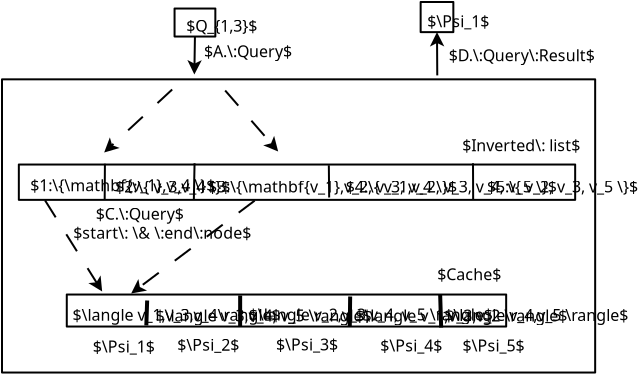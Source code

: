 <?xml version="1.0" encoding="UTF-8"?>
<dia:diagram xmlns:dia="http://www.lysator.liu.se/~alla/dia/">
  <dia:layer name="Background" visible="true">
    <dia:object type="Standard - Box" version="0" id="O0">
      <dia:attribute name="obj_pos">
        <dia:point val="10.842,11.742"/>
      </dia:attribute>
      <dia:attribute name="obj_bb">
        <dia:rectangle val="10.792,11.692;40.55,26.45"/>
      </dia:attribute>
      <dia:attribute name="elem_corner">
        <dia:point val="10.842,11.742"/>
      </dia:attribute>
      <dia:attribute name="elem_width">
        <dia:real val="29.658"/>
      </dia:attribute>
      <dia:attribute name="elem_height">
        <dia:real val="14.658"/>
      </dia:attribute>
      <dia:attribute name="show_background">
        <dia:boolean val="false"/>
      </dia:attribute>
      <dia:attribute name="corner_radius">
        <dia:real val="1.175e-38"/>
      </dia:attribute>
    </dia:object>
    <dia:object type="Standard - Box" version="0" id="O1">
      <dia:attribute name="obj_pos">
        <dia:point val="11.684,16"/>
      </dia:attribute>
      <dia:attribute name="obj_bb">
        <dia:rectangle val="11.634,15.95;39.55,17.817"/>
      </dia:attribute>
      <dia:attribute name="elem_corner">
        <dia:point val="11.684,16"/>
      </dia:attribute>
      <dia:attribute name="elem_width">
        <dia:real val="27.816"/>
      </dia:attribute>
      <dia:attribute name="elem_height">
        <dia:real val="1.767"/>
      </dia:attribute>
      <dia:attribute name="show_background">
        <dia:boolean val="false"/>
      </dia:attribute>
      <dia:attribute name="corner_radius">
        <dia:real val="1.175e-38"/>
      </dia:attribute>
    </dia:object>
    <dia:object type="Standard - Box" version="0" id="O2">
      <dia:attribute name="obj_pos">
        <dia:point val="14.081,22.5"/>
      </dia:attribute>
      <dia:attribute name="obj_bb">
        <dia:rectangle val="14.031,22.45;36.1,24.152"/>
      </dia:attribute>
      <dia:attribute name="elem_corner">
        <dia:point val="14.081,22.5"/>
      </dia:attribute>
      <dia:attribute name="elem_width">
        <dia:real val="21.969"/>
      </dia:attribute>
      <dia:attribute name="elem_height">
        <dia:real val="1.602"/>
      </dia:attribute>
      <dia:attribute name="show_background">
        <dia:boolean val="false"/>
      </dia:attribute>
      <dia:attribute name="corner_radius">
        <dia:real val="1.175e-38"/>
      </dia:attribute>
    </dia:object>
    <dia:object type="Standard - Text" version="1" id="O3">
      <dia:attribute name="obj_pos">
        <dia:point val="19.621,23.499"/>
      </dia:attribute>
      <dia:attribute name="obj_bb">
        <dia:rectangle val="14.393,22.912;24.85,24.085"/>
      </dia:attribute>
      <dia:attribute name="text">
        <dia:composite type="text">
          <dia:attribute name="string">
            <dia:string>#$\langle v_1,v_3,v_4\rangle$#</dia:string>
          </dia:attribute>
          <dia:attribute name="font">
            <dia:font family="sans" style="0" name="Helvetica"/>
          </dia:attribute>
          <dia:attribute name="height">
            <dia:real val="1"/>
          </dia:attribute>
          <dia:attribute name="pos">
            <dia:point val="19.621,23.59"/>
          </dia:attribute>
          <dia:attribute name="color">
            <dia:color val="#000000"/>
          </dia:attribute>
          <dia:attribute name="alignment">
            <dia:enum val="1"/>
          </dia:attribute>
        </dia:composite>
      </dia:attribute>
      <dia:attribute name="valign">
        <dia:enum val="2"/>
      </dia:attribute>
    </dia:object>
    <dia:object type="Standard - Line" version="0" id="O4">
      <dia:attribute name="obj_pos">
        <dia:point val="18.1,22.8"/>
      </dia:attribute>
      <dia:attribute name="obj_bb">
        <dia:rectangle val="17.954,22.697;18.203,24.15"/>
      </dia:attribute>
      <dia:attribute name="conn_endpoints">
        <dia:point val="18.1,22.8"/>
        <dia:point val="18.058,24.046"/>
      </dia:attribute>
      <dia:attribute name="numcp">
        <dia:int val="1"/>
      </dia:attribute>
      <dia:attribute name="line_width">
        <dia:real val="0.2"/>
      </dia:attribute>
    </dia:object>
    <dia:object type="Standard - Line" version="0" id="O5">
      <dia:attribute name="obj_pos">
        <dia:point val="22.75,22.55"/>
      </dia:attribute>
      <dia:attribute name="obj_bb">
        <dia:rectangle val="22.648,22.45;22.85,24.209"/>
      </dia:attribute>
      <dia:attribute name="conn_endpoints">
        <dia:point val="22.75,22.55"/>
        <dia:point val="22.748,24.109"/>
      </dia:attribute>
      <dia:attribute name="numcp">
        <dia:int val="1"/>
      </dia:attribute>
      <dia:attribute name="line_width">
        <dia:real val="0.2"/>
      </dia:attribute>
    </dia:object>
    <dia:object type="Standard - Line" version="0" id="O6">
      <dia:attribute name="obj_pos">
        <dia:point val="28.25,22.6"/>
      </dia:attribute>
      <dia:attribute name="obj_bb">
        <dia:rectangle val="28.13,22.499;28.351,24.204"/>
      </dia:attribute>
      <dia:attribute name="conn_endpoints">
        <dia:point val="28.25,22.6"/>
        <dia:point val="28.231,24.103"/>
      </dia:attribute>
      <dia:attribute name="numcp">
        <dia:int val="1"/>
      </dia:attribute>
      <dia:attribute name="line_width">
        <dia:real val="0.2"/>
      </dia:attribute>
    </dia:object>
    <dia:object type="Standard - Line" version="0" id="O7">
      <dia:attribute name="obj_pos">
        <dia:point val="32.75,22.5"/>
      </dia:attribute>
      <dia:attribute name="obj_bb">
        <dia:rectangle val="32.647,22.397;32.903,24.256"/>
      </dia:attribute>
      <dia:attribute name="conn_endpoints">
        <dia:point val="32.75,22.5"/>
        <dia:point val="32.8,24.153"/>
      </dia:attribute>
      <dia:attribute name="numcp">
        <dia:int val="1"/>
      </dia:attribute>
      <dia:attribute name="line_width">
        <dia:real val="0.2"/>
      </dia:attribute>
    </dia:object>
    <dia:object type="Standard - Text" version="1" id="O8">
      <dia:attribute name="obj_pos">
        <dia:point val="16.934,25.085"/>
      </dia:attribute>
      <dia:attribute name="obj_bb">
        <dia:rectangle val="15.426,24.499;18.441,25.671"/>
      </dia:attribute>
      <dia:attribute name="text">
        <dia:composite type="text">
          <dia:attribute name="string">
            <dia:string>#$\Psi_1$#</dia:string>
          </dia:attribute>
          <dia:attribute name="font">
            <dia:font family="sans" style="0" name="Helvetica"/>
          </dia:attribute>
          <dia:attribute name="height">
            <dia:real val="1"/>
          </dia:attribute>
          <dia:attribute name="pos">
            <dia:point val="16.934,25.176"/>
          </dia:attribute>
          <dia:attribute name="color">
            <dia:color val="#000000"/>
          </dia:attribute>
          <dia:attribute name="alignment">
            <dia:enum val="1"/>
          </dia:attribute>
        </dia:composite>
      </dia:attribute>
      <dia:attribute name="valign">
        <dia:enum val="2"/>
      </dia:attribute>
    </dia:object>
    <dia:object type="Standard - Line" version="0" id="O9">
      <dia:attribute name="obj_pos">
        <dia:point val="15.988,15.963"/>
      </dia:attribute>
      <dia:attribute name="obj_bb">
        <dia:rectangle val="15.925,15.912;16.038,17.775"/>
      </dia:attribute>
      <dia:attribute name="conn_endpoints">
        <dia:point val="15.988,15.963"/>
        <dia:point val="15.976,17.725"/>
      </dia:attribute>
      <dia:attribute name="numcp">
        <dia:int val="1"/>
      </dia:attribute>
    </dia:object>
    <dia:object type="Standard - Line" version="0" id="O10">
      <dia:attribute name="obj_pos">
        <dia:point val="20.47,15.937"/>
      </dia:attribute>
      <dia:attribute name="obj_bb">
        <dia:rectangle val="20.383,15.886;20.521,17.814"/>
      </dia:attribute>
      <dia:attribute name="conn_endpoints">
        <dia:point val="20.47,15.937"/>
        <dia:point val="20.434,17.762"/>
      </dia:attribute>
      <dia:attribute name="numcp">
        <dia:int val="1"/>
      </dia:attribute>
    </dia:object>
    <dia:object type="Standard - Line" version="0" id="O11">
      <dia:attribute name="obj_pos">
        <dia:point val="27.184,16.038"/>
      </dia:attribute>
      <dia:attribute name="obj_bb">
        <dia:rectangle val="27.133,15.987;27.25,17.701"/>
      </dia:attribute>
      <dia:attribute name="conn_endpoints">
        <dia:point val="27.184,16.038"/>
        <dia:point val="27.2,17.65"/>
      </dia:attribute>
      <dia:attribute name="numcp">
        <dia:int val="1"/>
      </dia:attribute>
    </dia:object>
    <dia:object type="Standard - Line" version="0" id="O12">
      <dia:attribute name="obj_pos">
        <dia:point val="34.392,15.937"/>
      </dia:attribute>
      <dia:attribute name="obj_bb">
        <dia:rectangle val="34.341,15.886;34.45,17.8"/>
      </dia:attribute>
      <dia:attribute name="conn_endpoints">
        <dia:point val="34.392,15.937"/>
        <dia:point val="34.4,17.75"/>
      </dia:attribute>
      <dia:attribute name="numcp">
        <dia:int val="1"/>
      </dia:attribute>
    </dia:object>
    <dia:object type="Standard - Text" version="1" id="O13">
      <dia:attribute name="obj_pos">
        <dia:point val="16.875,17.025"/>
      </dia:attribute>
      <dia:attribute name="obj_bb">
        <dia:rectangle val="11.95,16.439;21.8,17.611"/>
      </dia:attribute>
      <dia:attribute name="text">
        <dia:composite type="text">
          <dia:attribute name="string">
            <dia:string>#$1:\{\mathbf{v_1},v_4 \}$#</dia:string>
          </dia:attribute>
          <dia:attribute name="font">
            <dia:font family="sans" style="0" name="Helvetica"/>
          </dia:attribute>
          <dia:attribute name="height">
            <dia:real val="1"/>
          </dia:attribute>
          <dia:attribute name="pos">
            <dia:point val="16.875,17.116"/>
          </dia:attribute>
          <dia:attribute name="color">
            <dia:color val="#000000"/>
          </dia:attribute>
          <dia:attribute name="alignment">
            <dia:enum val="1"/>
          </dia:attribute>
        </dia:composite>
      </dia:attribute>
      <dia:attribute name="valign">
        <dia:enum val="2"/>
      </dia:attribute>
    </dia:object>
    <dia:object type="Standard - Line" version="0" id="O14">
      <dia:attribute name="obj_pos">
        <dia:point val="22,12.3"/>
      </dia:attribute>
      <dia:attribute name="obj_bb">
        <dia:rectangle val="21.93,12.229;25.06,15.716"/>
      </dia:attribute>
      <dia:attribute name="conn_endpoints">
        <dia:point val="22,12.3"/>
        <dia:point val="24.65,15.35"/>
      </dia:attribute>
      <dia:attribute name="numcp">
        <dia:int val="1"/>
      </dia:attribute>
      <dia:attribute name="line_style">
        <dia:enum val="1"/>
      </dia:attribute>
      <dia:attribute name="end_arrow">
        <dia:enum val="22"/>
      </dia:attribute>
      <dia:attribute name="end_arrow_length">
        <dia:real val="0.5"/>
      </dia:attribute>
      <dia:attribute name="end_arrow_width">
        <dia:real val="0.5"/>
      </dia:attribute>
    </dia:object>
    <dia:object type="Standard - Line" version="0" id="O15">
      <dia:attribute name="obj_pos">
        <dia:point val="23.476,17.806"/>
      </dia:attribute>
      <dia:attribute name="obj_bb">
        <dia:rectangle val="16.96,17.736;23.546,22.88"/>
      </dia:attribute>
      <dia:attribute name="conn_endpoints">
        <dia:point val="23.476,17.806"/>
        <dia:point val="17.3,22.45"/>
      </dia:attribute>
      <dia:attribute name="numcp">
        <dia:int val="1"/>
      </dia:attribute>
      <dia:attribute name="line_style">
        <dia:enum val="1"/>
      </dia:attribute>
      <dia:attribute name="end_arrow">
        <dia:enum val="22"/>
      </dia:attribute>
      <dia:attribute name="end_arrow_length">
        <dia:real val="0.5"/>
      </dia:attribute>
      <dia:attribute name="end_arrow_width">
        <dia:real val="0.5"/>
      </dia:attribute>
    </dia:object>
    <dia:object type="Standard - Line" version="0" id="O16">
      <dia:attribute name="obj_pos">
        <dia:point val="12.995,17.795"/>
      </dia:attribute>
      <dia:attribute name="obj_bb">
        <dia:rectangle val="12.927,17.726;16.3,22.658"/>
      </dia:attribute>
      <dia:attribute name="conn_endpoints">
        <dia:point val="12.995,17.795"/>
        <dia:point val="15.85,22.35"/>
      </dia:attribute>
      <dia:attribute name="numcp">
        <dia:int val="1"/>
      </dia:attribute>
      <dia:attribute name="line_style">
        <dia:enum val="1"/>
      </dia:attribute>
      <dia:attribute name="end_arrow">
        <dia:enum val="22"/>
      </dia:attribute>
      <dia:attribute name="end_arrow_length">
        <dia:real val="0.5"/>
      </dia:attribute>
      <dia:attribute name="end_arrow_width">
        <dia:real val="0.5"/>
      </dia:attribute>
    </dia:object>
    <dia:object type="Standard - Text" version="1" id="O17">
      <dia:attribute name="obj_pos">
        <dia:point val="33.178,10.838"/>
      </dia:attribute>
      <dia:attribute name="obj_bb">
        <dia:rectangle val="33.178,10.161;40.358,11.334"/>
      </dia:attribute>
      <dia:attribute name="text">
        <dia:composite type="text">
          <dia:attribute name="string">
            <dia:string>#$D.\:Query\:Result$#</dia:string>
          </dia:attribute>
          <dia:attribute name="font">
            <dia:font family="sans" style="0" name="Helvetica"/>
          </dia:attribute>
          <dia:attribute name="height">
            <dia:real val="1"/>
          </dia:attribute>
          <dia:attribute name="pos">
            <dia:point val="33.178,10.838"/>
          </dia:attribute>
          <dia:attribute name="color">
            <dia:color val="#000000"/>
          </dia:attribute>
          <dia:attribute name="alignment">
            <dia:enum val="0"/>
          </dia:attribute>
        </dia:composite>
      </dia:attribute>
      <dia:attribute name="valign">
        <dia:enum val="3"/>
      </dia:attribute>
    </dia:object>
    <dia:object type="Standard - Box" version="0" id="O18">
      <dia:attribute name="obj_pos">
        <dia:point val="31.774,7.875"/>
      </dia:attribute>
      <dia:attribute name="obj_bb">
        <dia:rectangle val="31.724,7.825;33.459,9.43"/>
      </dia:attribute>
      <dia:attribute name="elem_corner">
        <dia:point val="31.774,7.875"/>
      </dia:attribute>
      <dia:attribute name="elem_width">
        <dia:real val="1.635"/>
      </dia:attribute>
      <dia:attribute name="elem_height">
        <dia:real val="1.505"/>
      </dia:attribute>
      <dia:attribute name="show_background">
        <dia:boolean val="false"/>
      </dia:attribute>
      <dia:attribute name="corner_radius">
        <dia:real val="1.175e-38"/>
      </dia:attribute>
    </dia:object>
    <dia:object type="Standard - Text" version="1" id="O19">
      <dia:attribute name="obj_pos">
        <dia:point val="33.65,8.825"/>
      </dia:attribute>
      <dia:attribute name="obj_bb">
        <dia:rectangle val="32.142,8.239;35.157,9.411"/>
      </dia:attribute>
      <dia:attribute name="text">
        <dia:composite type="text">
          <dia:attribute name="string">
            <dia:string>#$\Psi_1$#</dia:string>
          </dia:attribute>
          <dia:attribute name="font">
            <dia:font family="sans" style="0" name="Helvetica"/>
          </dia:attribute>
          <dia:attribute name="height">
            <dia:real val="1"/>
          </dia:attribute>
          <dia:attribute name="pos">
            <dia:point val="33.65,8.916"/>
          </dia:attribute>
          <dia:attribute name="color">
            <dia:color val="#000000"/>
          </dia:attribute>
          <dia:attribute name="alignment">
            <dia:enum val="1"/>
          </dia:attribute>
        </dia:composite>
      </dia:attribute>
      <dia:attribute name="valign">
        <dia:enum val="2"/>
      </dia:attribute>
    </dia:object>
    <dia:object type="Standard - Line" version="0" id="O20">
      <dia:attribute name="obj_pos">
        <dia:point val="32.592,9.38"/>
      </dia:attribute>
      <dia:attribute name="obj_bb">
        <dia:rectangle val="32.092,9.327;33.092,11.595"/>
      </dia:attribute>
      <dia:attribute name="conn_endpoints">
        <dia:point val="32.592,9.38"/>
        <dia:point val="32.605,11.545"/>
      </dia:attribute>
      <dia:attribute name="numcp">
        <dia:int val="1"/>
      </dia:attribute>
      <dia:attribute name="start_arrow">
        <dia:enum val="22"/>
      </dia:attribute>
      <dia:attribute name="start_arrow_length">
        <dia:real val="0.5"/>
      </dia:attribute>
      <dia:attribute name="start_arrow_width">
        <dia:real val="0.5"/>
      </dia:attribute>
      <dia:connections>
        <dia:connection handle="0" to="O18" connection="6"/>
      </dia:connections>
    </dia:object>
    <dia:object type="Standard - Text" version="1" id="O21">
      <dia:attribute name="obj_pos">
        <dia:point val="19.38,17.093"/>
      </dia:attribute>
      <dia:attribute name="obj_bb">
        <dia:rectangle val="16.239,16.507;22.521,17.68"/>
      </dia:attribute>
      <dia:attribute name="text">
        <dia:composite type="text">
          <dia:attribute name="string">
            <dia:string>#$2:\{ v_3,v_4 \}$#</dia:string>
          </dia:attribute>
          <dia:attribute name="font">
            <dia:font family="sans" style="0" name="Helvetica"/>
          </dia:attribute>
          <dia:attribute name="height">
            <dia:real val="1"/>
          </dia:attribute>
          <dia:attribute name="pos">
            <dia:point val="19.38,17.184"/>
          </dia:attribute>
          <dia:attribute name="color">
            <dia:color val="#000000"/>
          </dia:attribute>
          <dia:attribute name="alignment">
            <dia:enum val="1"/>
          </dia:attribute>
        </dia:composite>
      </dia:attribute>
      <dia:attribute name="valign">
        <dia:enum val="2"/>
      </dia:attribute>
    </dia:object>
    <dia:object type="Standard - Text" version="1" id="O22">
      <dia:attribute name="obj_pos">
        <dia:point val="27.371,17.089"/>
      </dia:attribute>
      <dia:attribute name="obj_bb">
        <dia:rectangle val="20.719,16.502;34.024,17.675"/>
      </dia:attribute>
      <dia:attribute name="text">
        <dia:composite type="text">
          <dia:attribute name="string">
            <dia:string>#$3:\{\mathbf{v_1},v_2, v_3, v_4 \}$#</dia:string>
          </dia:attribute>
          <dia:attribute name="font">
            <dia:font family="sans" style="0" name="Helvetica"/>
          </dia:attribute>
          <dia:attribute name="height">
            <dia:real val="1"/>
          </dia:attribute>
          <dia:attribute name="pos">
            <dia:point val="27.371,17.18"/>
          </dia:attribute>
          <dia:attribute name="color">
            <dia:color val="#000000"/>
          </dia:attribute>
          <dia:attribute name="alignment">
            <dia:enum val="1"/>
          </dia:attribute>
        </dia:composite>
      </dia:attribute>
      <dia:attribute name="valign">
        <dia:enum val="2"/>
      </dia:attribute>
    </dia:object>
    <dia:object type="Standard - Text" version="1" id="O23">
      <dia:attribute name="obj_pos">
        <dia:point val="33.299,17.089"/>
      </dia:attribute>
      <dia:attribute name="obj_bb">
        <dia:rectangle val="27.566,16.502;39.031,17.675"/>
      </dia:attribute>
      <dia:attribute name="text">
        <dia:composite type="text">
          <dia:attribute name="string">
            <dia:string>#$4:\{ v_1,v_2, v_3, v_4, v_5 \}$#</dia:string>
          </dia:attribute>
          <dia:attribute name="font">
            <dia:font family="sans" style="0" name="Helvetica"/>
          </dia:attribute>
          <dia:attribute name="height">
            <dia:real val="1"/>
          </dia:attribute>
          <dia:attribute name="pos">
            <dia:point val="33.299,17.18"/>
          </dia:attribute>
          <dia:attribute name="color">
            <dia:color val="#000000"/>
          </dia:attribute>
          <dia:attribute name="alignment">
            <dia:enum val="1"/>
          </dia:attribute>
        </dia:composite>
      </dia:attribute>
      <dia:attribute name="valign">
        <dia:enum val="2"/>
      </dia:attribute>
    </dia:object>
    <dia:object type="Standard - Text" version="1" id="O24">
      <dia:attribute name="obj_pos">
        <dia:point val="38.863,17.089"/>
      </dia:attribute>
      <dia:attribute name="obj_bb">
        <dia:rectangle val="34.741,16.503;42.984,17.675"/>
      </dia:attribute>
      <dia:attribute name="text">
        <dia:composite type="text">
          <dia:attribute name="string">
            <dia:string>#$5:\{ v_2, v_3, v_5 \}$#</dia:string>
          </dia:attribute>
          <dia:attribute name="font">
            <dia:font family="sans" style="0" name="Helvetica"/>
          </dia:attribute>
          <dia:attribute name="height">
            <dia:real val="1"/>
          </dia:attribute>
          <dia:attribute name="pos">
            <dia:point val="38.863,17.18"/>
          </dia:attribute>
          <dia:attribute name="color">
            <dia:color val="#000000"/>
          </dia:attribute>
          <dia:attribute name="alignment">
            <dia:enum val="1"/>
          </dia:attribute>
        </dia:composite>
      </dia:attribute>
      <dia:attribute name="valign">
        <dia:enum val="2"/>
      </dia:attribute>
    </dia:object>
    <dia:object type="Standard - Line" version="0" id="O25">
      <dia:attribute name="obj_pos">
        <dia:point val="19.35,12.25"/>
      </dia:attribute>
      <dia:attribute name="obj_bb">
        <dia:rectangle val="15.573,12.179;19.421,15.801"/>
      </dia:attribute>
      <dia:attribute name="conn_endpoints">
        <dia:point val="19.35,12.25"/>
        <dia:point val="15.95,15.4"/>
      </dia:attribute>
      <dia:attribute name="numcp">
        <dia:int val="1"/>
      </dia:attribute>
      <dia:attribute name="line_style">
        <dia:enum val="1"/>
      </dia:attribute>
      <dia:attribute name="end_arrow">
        <dia:enum val="22"/>
      </dia:attribute>
      <dia:attribute name="end_arrow_length">
        <dia:real val="0.5"/>
      </dia:attribute>
      <dia:attribute name="end_arrow_width">
        <dia:real val="0.5"/>
      </dia:attribute>
    </dia:object>
    <dia:object type="Standard - Text" version="1" id="O26">
      <dia:attribute name="obj_pos">
        <dia:point val="23.914,23.536"/>
      </dia:attribute>
      <dia:attribute name="obj_bb">
        <dia:rectangle val="18.452,22.95;29.375,24.123"/>
      </dia:attribute>
      <dia:attribute name="text">
        <dia:composite type="text">
          <dia:attribute name="string">
            <dia:string>#$\langle v_3,v_4, v_5 \rangle$#</dia:string>
          </dia:attribute>
          <dia:attribute name="font">
            <dia:font family="sans" style="0" name="Helvetica"/>
          </dia:attribute>
          <dia:attribute name="height">
            <dia:real val="1"/>
          </dia:attribute>
          <dia:attribute name="pos">
            <dia:point val="23.914,23.628"/>
          </dia:attribute>
          <dia:attribute name="color">
            <dia:color val="#000000"/>
          </dia:attribute>
          <dia:attribute name="alignment">
            <dia:enum val="1"/>
          </dia:attribute>
        </dia:composite>
      </dia:attribute>
      <dia:attribute name="valign">
        <dia:enum val="2"/>
      </dia:attribute>
    </dia:object>
    <dia:object type="Standard - Text" version="1" id="O27">
      <dia:attribute name="obj_pos">
        <dia:point val="33.799,23.536"/>
      </dia:attribute>
      <dia:attribute name="obj_bb">
        <dia:rectangle val="28.454,22.95;39.144,24.123"/>
      </dia:attribute>
      <dia:attribute name="text">
        <dia:composite type="text">
          <dia:attribute name="string">
            <dia:string>#$\langle v_1,v_3,v_2 \rangle$#</dia:string>
          </dia:attribute>
          <dia:attribute name="font">
            <dia:font family="sans" style="0" name="Helvetica"/>
          </dia:attribute>
          <dia:attribute name="height">
            <dia:real val="1"/>
          </dia:attribute>
          <dia:attribute name="pos">
            <dia:point val="33.799,23.628"/>
          </dia:attribute>
          <dia:attribute name="color">
            <dia:color val="#000000"/>
          </dia:attribute>
          <dia:attribute name="alignment">
            <dia:enum val="1"/>
          </dia:attribute>
        </dia:composite>
      </dia:attribute>
      <dia:attribute name="valign">
        <dia:enum val="2"/>
      </dia:attribute>
    </dia:object>
    <dia:object type="Standard - Text" version="1" id="O28">
      <dia:attribute name="obj_pos">
        <dia:point val="29.284,23.486"/>
      </dia:attribute>
      <dia:attribute name="obj_bb">
        <dia:rectangle val="23.075,22.9;35.492,24.073"/>
      </dia:attribute>
      <dia:attribute name="text">
        <dia:composite type="text">
          <dia:attribute name="string">
            <dia:string>#$\langle v_2,v_3,v_4, v_5 \rangle$#</dia:string>
          </dia:attribute>
          <dia:attribute name="font">
            <dia:font family="sans" style="0" name="Helvetica"/>
          </dia:attribute>
          <dia:attribute name="height">
            <dia:real val="1"/>
          </dia:attribute>
          <dia:attribute name="pos">
            <dia:point val="29.284,23.578"/>
          </dia:attribute>
          <dia:attribute name="color">
            <dia:color val="#000000"/>
          </dia:attribute>
          <dia:attribute name="alignment">
            <dia:enum val="1"/>
          </dia:attribute>
        </dia:composite>
      </dia:attribute>
      <dia:attribute name="valign">
        <dia:enum val="2"/>
      </dia:attribute>
    </dia:object>
    <dia:object type="Standard - Text" version="1" id="O29">
      <dia:attribute name="obj_pos">
        <dia:point val="37.555,23.511"/>
      </dia:attribute>
      <dia:attribute name="obj_bb">
        <dia:rectangle val="32.958,22.925;42.153,24.098"/>
      </dia:attribute>
      <dia:attribute name="text">
        <dia:composite type="text">
          <dia:attribute name="string">
            <dia:string>#$\langle v_4,v_5 \rangle$#</dia:string>
          </dia:attribute>
          <dia:attribute name="font">
            <dia:font family="sans" style="0" name="Helvetica"/>
          </dia:attribute>
          <dia:attribute name="height">
            <dia:real val="1"/>
          </dia:attribute>
          <dia:attribute name="pos">
            <dia:point val="37.555,23.602"/>
          </dia:attribute>
          <dia:attribute name="color">
            <dia:color val="#000000"/>
          </dia:attribute>
          <dia:attribute name="alignment">
            <dia:enum val="1"/>
          </dia:attribute>
        </dia:composite>
      </dia:attribute>
      <dia:attribute name="valign">
        <dia:enum val="2"/>
      </dia:attribute>
    </dia:object>
    <dia:object type="Standard - Text" version="1" id="O30">
      <dia:attribute name="obj_pos">
        <dia:point val="21.15,25"/>
      </dia:attribute>
      <dia:attribute name="obj_bb">
        <dia:rectangle val="19.642,24.414;22.657,25.586"/>
      </dia:attribute>
      <dia:attribute name="text">
        <dia:composite type="text">
          <dia:attribute name="string">
            <dia:string>#$\Psi_2$#</dia:string>
          </dia:attribute>
          <dia:attribute name="font">
            <dia:font family="sans" style="0" name="Helvetica"/>
          </dia:attribute>
          <dia:attribute name="height">
            <dia:real val="1"/>
          </dia:attribute>
          <dia:attribute name="pos">
            <dia:point val="21.15,25.091"/>
          </dia:attribute>
          <dia:attribute name="color">
            <dia:color val="#000000"/>
          </dia:attribute>
          <dia:attribute name="alignment">
            <dia:enum val="1"/>
          </dia:attribute>
        </dia:composite>
      </dia:attribute>
      <dia:attribute name="valign">
        <dia:enum val="2"/>
      </dia:attribute>
    </dia:object>
    <dia:object type="Standard - Text" version="1" id="O31">
      <dia:attribute name="obj_pos">
        <dia:point val="31.301,25.036"/>
      </dia:attribute>
      <dia:attribute name="obj_bb">
        <dia:rectangle val="29.794,24.45;32.809,25.623"/>
      </dia:attribute>
      <dia:attribute name="text">
        <dia:composite type="text">
          <dia:attribute name="string">
            <dia:string>#$\Psi_4$#</dia:string>
          </dia:attribute>
          <dia:attribute name="font">
            <dia:font family="sans" style="0" name="Helvetica"/>
          </dia:attribute>
          <dia:attribute name="height">
            <dia:real val="1"/>
          </dia:attribute>
          <dia:attribute name="pos">
            <dia:point val="31.301,25.128"/>
          </dia:attribute>
          <dia:attribute name="color">
            <dia:color val="#000000"/>
          </dia:attribute>
          <dia:attribute name="alignment">
            <dia:enum val="1"/>
          </dia:attribute>
        </dia:composite>
      </dia:attribute>
      <dia:attribute name="valign">
        <dia:enum val="2"/>
      </dia:attribute>
    </dia:object>
    <dia:object type="Standard - Text" version="1" id="O32">
      <dia:attribute name="obj_pos">
        <dia:point val="26.086,24.986"/>
      </dia:attribute>
      <dia:attribute name="obj_bb">
        <dia:rectangle val="24.579,24.4;27.594,25.573"/>
      </dia:attribute>
      <dia:attribute name="text">
        <dia:composite type="text">
          <dia:attribute name="string">
            <dia:string>#$\Psi_3$#</dia:string>
          </dia:attribute>
          <dia:attribute name="font">
            <dia:font family="sans" style="0" name="Helvetica"/>
          </dia:attribute>
          <dia:attribute name="height">
            <dia:real val="1"/>
          </dia:attribute>
          <dia:attribute name="pos">
            <dia:point val="26.086,25.078"/>
          </dia:attribute>
          <dia:attribute name="color">
            <dia:color val="#000000"/>
          </dia:attribute>
          <dia:attribute name="alignment">
            <dia:enum val="1"/>
          </dia:attribute>
        </dia:composite>
      </dia:attribute>
      <dia:attribute name="valign">
        <dia:enum val="2"/>
      </dia:attribute>
    </dia:object>
    <dia:object type="Standard - Text" version="1" id="O33">
      <dia:attribute name="obj_pos">
        <dia:point val="35.421,25.036"/>
      </dia:attribute>
      <dia:attribute name="obj_bb">
        <dia:rectangle val="33.914,24.45;36.929,25.623"/>
      </dia:attribute>
      <dia:attribute name="text">
        <dia:composite type="text">
          <dia:attribute name="string">
            <dia:string>#$\Psi_5$#</dia:string>
          </dia:attribute>
          <dia:attribute name="font">
            <dia:font family="sans" style="0" name="Helvetica"/>
          </dia:attribute>
          <dia:attribute name="height">
            <dia:real val="1"/>
          </dia:attribute>
          <dia:attribute name="pos">
            <dia:point val="35.421,25.128"/>
          </dia:attribute>
          <dia:attribute name="color">
            <dia:color val="#000000"/>
          </dia:attribute>
          <dia:attribute name="alignment">
            <dia:enum val="1"/>
          </dia:attribute>
        </dia:composite>
      </dia:attribute>
      <dia:attribute name="valign">
        <dia:enum val="2"/>
      </dia:attribute>
    </dia:object>
    <dia:object type="Standard - Text" version="1" id="O34">
      <dia:attribute name="obj_pos">
        <dia:point val="15.535,18.767"/>
      </dia:attribute>
      <dia:attribute name="obj_bb">
        <dia:rectangle val="15.535,18.09;19.918,19.262"/>
      </dia:attribute>
      <dia:attribute name="text">
        <dia:composite type="text">
          <dia:attribute name="string">
            <dia:string>#$C.\:Query$#</dia:string>
          </dia:attribute>
          <dia:attribute name="font">
            <dia:font family="sans" style="0" name="Helvetica"/>
          </dia:attribute>
          <dia:attribute name="height">
            <dia:real val="1"/>
          </dia:attribute>
          <dia:attribute name="pos">
            <dia:point val="15.535,18.767"/>
          </dia:attribute>
          <dia:attribute name="color">
            <dia:color val="#000000"/>
          </dia:attribute>
          <dia:attribute name="alignment">
            <dia:enum val="0"/>
          </dia:attribute>
        </dia:composite>
      </dia:attribute>
      <dia:attribute name="valign">
        <dia:enum val="3"/>
      </dia:attribute>
    </dia:object>
    <dia:object type="Standard - Text" version="1" id="O35">
      <dia:attribute name="obj_pos">
        <dia:point val="14.41,19.718"/>
      </dia:attribute>
      <dia:attribute name="obj_bb">
        <dia:rectangle val="14.41,19.04;22.985,20.212"/>
      </dia:attribute>
      <dia:attribute name="text">
        <dia:composite type="text">
          <dia:attribute name="string">
            <dia:string>#$start\: \&amp; \:end\:node$#</dia:string>
          </dia:attribute>
          <dia:attribute name="font">
            <dia:font family="sans" style="0" name="Helvetica"/>
          </dia:attribute>
          <dia:attribute name="height">
            <dia:real val="1"/>
          </dia:attribute>
          <dia:attribute name="pos">
            <dia:point val="14.41,19.718"/>
          </dia:attribute>
          <dia:attribute name="color">
            <dia:color val="#000000"/>
          </dia:attribute>
          <dia:attribute name="alignment">
            <dia:enum val="0"/>
          </dia:attribute>
        </dia:composite>
      </dia:attribute>
      <dia:attribute name="valign">
        <dia:enum val="3"/>
      </dia:attribute>
    </dia:object>
    <dia:object type="Standard - Text" version="1" id="O36">
      <dia:attribute name="obj_pos">
        <dia:point val="20.948,10.633"/>
      </dia:attribute>
      <dia:attribute name="obj_bb">
        <dia:rectangle val="20.948,9.935;25.329,11.171"/>
      </dia:attribute>
      <dia:attribute name="text">
        <dia:composite type="text">
          <dia:attribute name="string">
            <dia:string>#$A.\:Query$#</dia:string>
          </dia:attribute>
          <dia:attribute name="font">
            <dia:font family="sans" style="0" name="Helvetica"/>
          </dia:attribute>
          <dia:attribute name="height">
            <dia:real val="1"/>
          </dia:attribute>
          <dia:attribute name="pos">
            <dia:point val="20.948,10.633"/>
          </dia:attribute>
          <dia:attribute name="color">
            <dia:color val="#000000"/>
          </dia:attribute>
          <dia:attribute name="alignment">
            <dia:enum val="0"/>
          </dia:attribute>
        </dia:composite>
      </dia:attribute>
      <dia:attribute name="valign">
        <dia:enum val="3"/>
      </dia:attribute>
    </dia:object>
    <dia:object type="Standard - Box" version="0" id="O37">
      <dia:attribute name="obj_pos">
        <dia:point val="19.47,8.2"/>
      </dia:attribute>
      <dia:attribute name="obj_bb">
        <dia:rectangle val="19.42,8.15;21.559,9.65"/>
      </dia:attribute>
      <dia:attribute name="elem_corner">
        <dia:point val="19.47,8.2"/>
      </dia:attribute>
      <dia:attribute name="elem_width">
        <dia:real val="2.039"/>
      </dia:attribute>
      <dia:attribute name="elem_height">
        <dia:real val="1.4"/>
      </dia:attribute>
      <dia:attribute name="show_background">
        <dia:boolean val="false"/>
      </dia:attribute>
      <dia:attribute name="corner_radius">
        <dia:real val="1.175e-38"/>
      </dia:attribute>
    </dia:object>
    <dia:object type="Standard - Text" version="1" id="O38">
      <dia:attribute name="obj_pos">
        <dia:point val="21.825,9.047"/>
      </dia:attribute>
      <dia:attribute name="obj_bb">
        <dia:rectangle val="19.844,8.461;23.806,9.634"/>
      </dia:attribute>
      <dia:attribute name="text">
        <dia:composite type="text">
          <dia:attribute name="string">
            <dia:string>#$Q_{1,3}$#</dia:string>
          </dia:attribute>
          <dia:attribute name="font">
            <dia:font family="sans" style="0" name="Helvetica"/>
          </dia:attribute>
          <dia:attribute name="height">
            <dia:real val="1"/>
          </dia:attribute>
          <dia:attribute name="pos">
            <dia:point val="21.825,9.139"/>
          </dia:attribute>
          <dia:attribute name="color">
            <dia:color val="#000000"/>
          </dia:attribute>
          <dia:attribute name="alignment">
            <dia:enum val="1"/>
          </dia:attribute>
        </dia:composite>
      </dia:attribute>
      <dia:attribute name="valign">
        <dia:enum val="2"/>
      </dia:attribute>
    </dia:object>
    <dia:object type="Standard - Line" version="0" id="O39">
      <dia:attribute name="obj_pos">
        <dia:point val="20.489,9.6"/>
      </dia:attribute>
      <dia:attribute name="obj_bb">
        <dia:rectangle val="19.958,9.549;20.96,11.558"/>
      </dia:attribute>
      <dia:attribute name="conn_endpoints">
        <dia:point val="20.489,9.6"/>
        <dia:point val="20.459,11.5"/>
      </dia:attribute>
      <dia:attribute name="numcp">
        <dia:int val="1"/>
      </dia:attribute>
      <dia:attribute name="end_arrow">
        <dia:enum val="22"/>
      </dia:attribute>
      <dia:attribute name="end_arrow_length">
        <dia:real val="0.5"/>
      </dia:attribute>
      <dia:attribute name="end_arrow_width">
        <dia:real val="0.5"/>
      </dia:attribute>
      <dia:connections>
        <dia:connection handle="0" to="O37" connection="6"/>
      </dia:connections>
    </dia:object>
    <dia:object type="Standard - Text" version="1" id="O40">
      <dia:attribute name="obj_pos">
        <dia:point val="32.6,21.782"/>
      </dia:attribute>
      <dia:attribute name="obj_bb">
        <dia:rectangle val="32.6,21.084;35.824,22.32"/>
      </dia:attribute>
      <dia:attribute name="text">
        <dia:composite type="text">
          <dia:attribute name="string">
            <dia:string>#$Cache$#</dia:string>
          </dia:attribute>
          <dia:attribute name="font">
            <dia:font family="sans" style="0" name="Helvetica"/>
          </dia:attribute>
          <dia:attribute name="height">
            <dia:real val="1"/>
          </dia:attribute>
          <dia:attribute name="pos">
            <dia:point val="32.6,21.782"/>
          </dia:attribute>
          <dia:attribute name="color">
            <dia:color val="#000000"/>
          </dia:attribute>
          <dia:attribute name="alignment">
            <dia:enum val="0"/>
          </dia:attribute>
        </dia:composite>
      </dia:attribute>
      <dia:attribute name="valign">
        <dia:enum val="3"/>
      </dia:attribute>
    </dia:object>
    <dia:object type="Standard - Text" version="1" id="O41">
      <dia:attribute name="obj_pos">
        <dia:point val="33.85,15.338"/>
      </dia:attribute>
      <dia:attribute name="obj_bb">
        <dia:rectangle val="33.85,14.639;39.651,15.875"/>
      </dia:attribute>
      <dia:attribute name="text">
        <dia:composite type="text">
          <dia:attribute name="string">
            <dia:string>#$Inverted\: list$#</dia:string>
          </dia:attribute>
          <dia:attribute name="font">
            <dia:font family="sans" style="0" name="Helvetica"/>
          </dia:attribute>
          <dia:attribute name="height">
            <dia:real val="1"/>
          </dia:attribute>
          <dia:attribute name="pos">
            <dia:point val="33.85,15.338"/>
          </dia:attribute>
          <dia:attribute name="color">
            <dia:color val="#000000"/>
          </dia:attribute>
          <dia:attribute name="alignment">
            <dia:enum val="0"/>
          </dia:attribute>
        </dia:composite>
      </dia:attribute>
      <dia:attribute name="valign">
        <dia:enum val="3"/>
      </dia:attribute>
    </dia:object>
  </dia:layer>
</dia:diagram>

